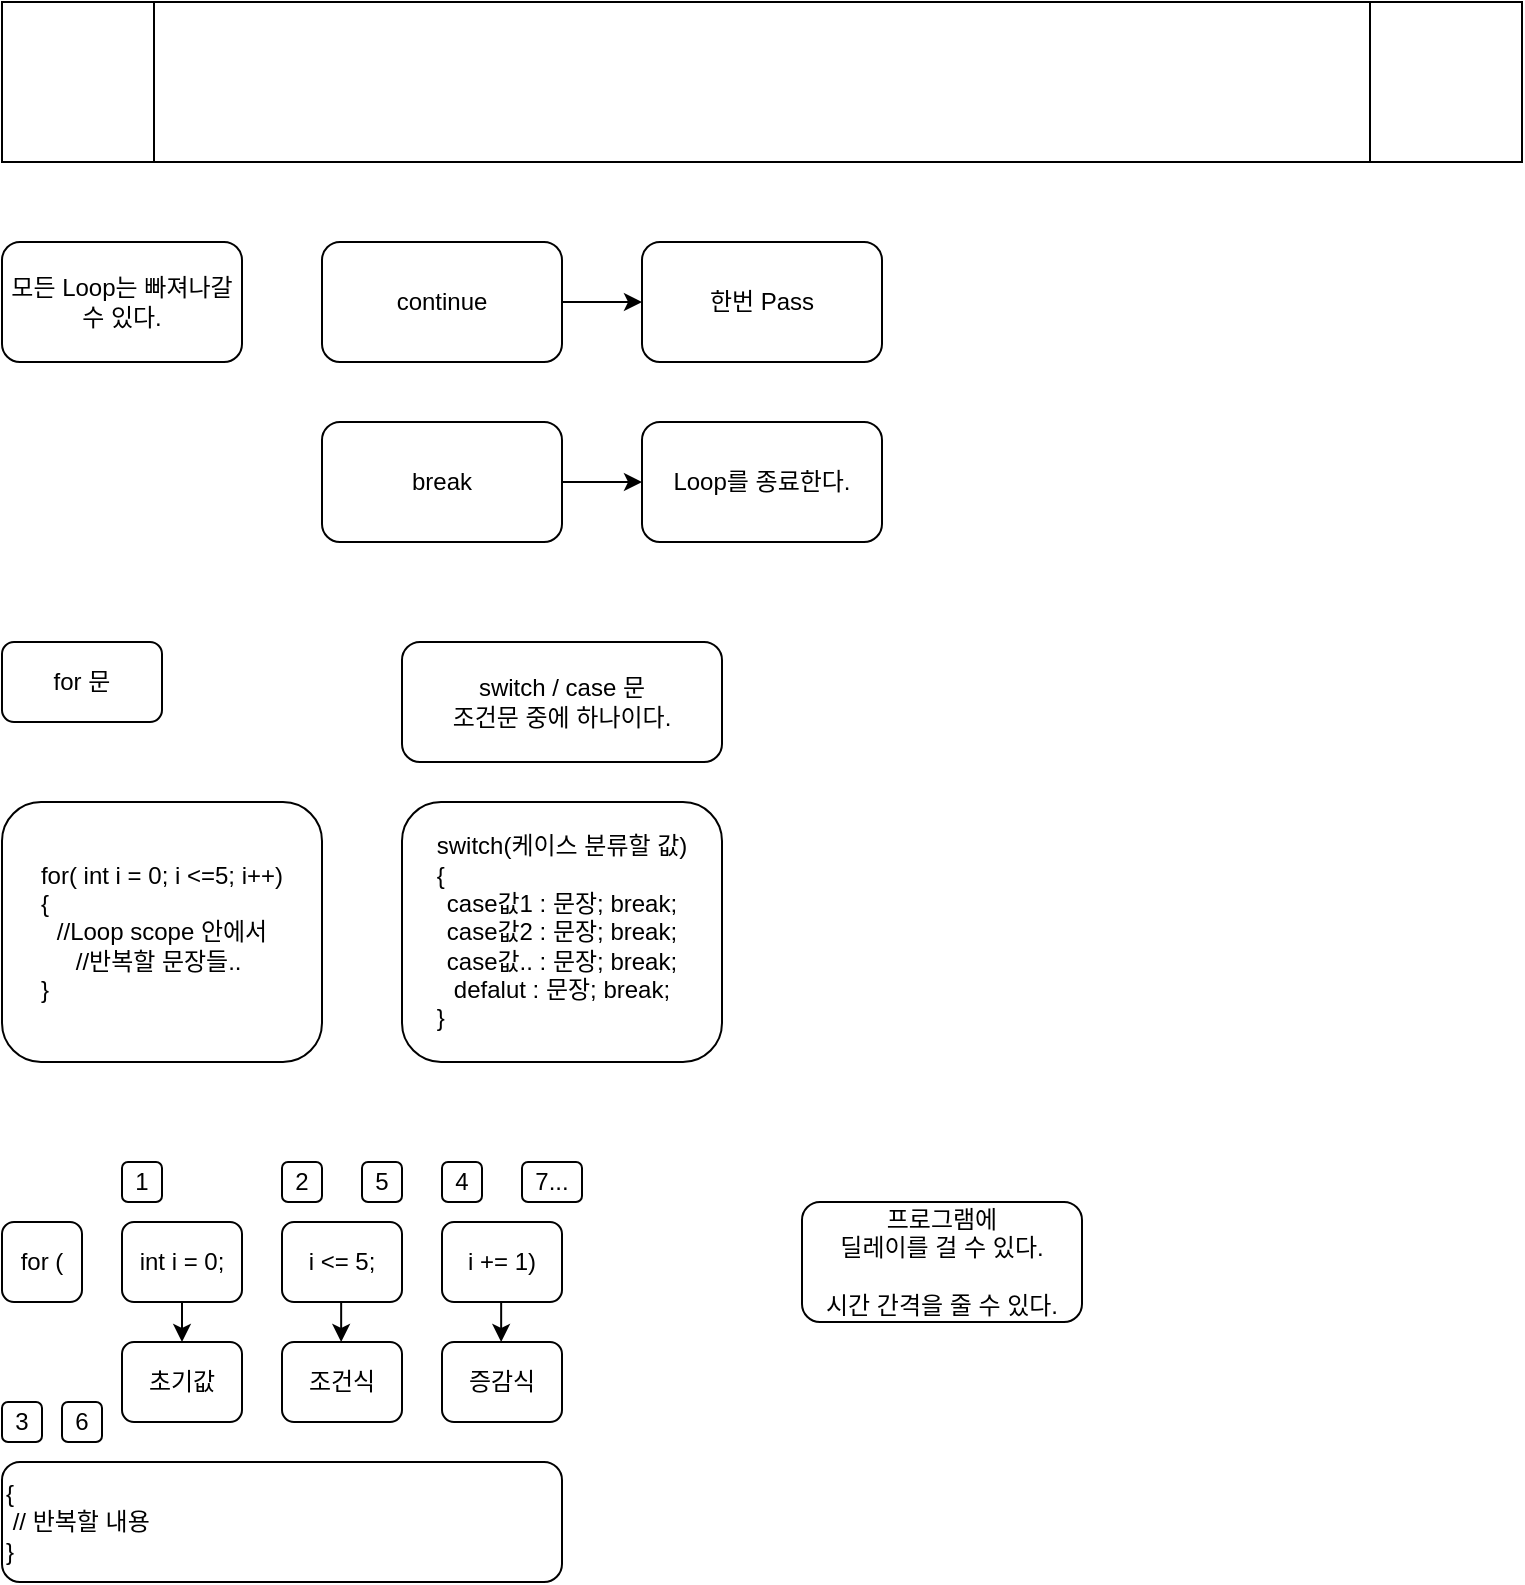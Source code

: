 <mxfile version="21.2.8" type="device">
  <diagram name="페이지-1" id="ZHiuODpmeiuMSzj_eD6K">
    <mxGraphModel dx="1182" dy="690" grid="1" gridSize="10" guides="1" tooltips="1" connect="1" arrows="1" fold="1" page="1" pageScale="1" pageWidth="827" pageHeight="1169" math="0" shadow="0">
      <root>
        <mxCell id="0" />
        <mxCell id="1" parent="0" />
        <mxCell id="rQ_WS04pOxfUHOawvxA--1" value="" style="shape=process;whiteSpace=wrap;html=1;backgroundOutline=1;" vertex="1" parent="1">
          <mxGeometry x="40" y="40" width="760" height="80" as="geometry" />
        </mxCell>
        <mxCell id="rQ_WS04pOxfUHOawvxA--2" value="모든 Loop는 빠져나갈&lt;br&gt;수 있다." style="rounded=1;whiteSpace=wrap;html=1;" vertex="1" parent="1">
          <mxGeometry x="40" y="160" width="120" height="60" as="geometry" />
        </mxCell>
        <mxCell id="rQ_WS04pOxfUHOawvxA--7" style="edgeStyle=orthogonalEdgeStyle;rounded=0;orthogonalLoop=1;jettySize=auto;html=1;entryX=0;entryY=0.5;entryDx=0;entryDy=0;" edge="1" parent="1" source="rQ_WS04pOxfUHOawvxA--3" target="rQ_WS04pOxfUHOawvxA--4">
          <mxGeometry relative="1" as="geometry" />
        </mxCell>
        <mxCell id="rQ_WS04pOxfUHOawvxA--3" value="continue" style="rounded=1;whiteSpace=wrap;html=1;" vertex="1" parent="1">
          <mxGeometry x="200" y="160" width="120" height="60" as="geometry" />
        </mxCell>
        <mxCell id="rQ_WS04pOxfUHOawvxA--4" value="한번 Pass" style="rounded=1;whiteSpace=wrap;html=1;" vertex="1" parent="1">
          <mxGeometry x="360" y="160" width="120" height="60" as="geometry" />
        </mxCell>
        <mxCell id="rQ_WS04pOxfUHOawvxA--8" style="edgeStyle=orthogonalEdgeStyle;rounded=0;orthogonalLoop=1;jettySize=auto;html=1;" edge="1" parent="1" source="rQ_WS04pOxfUHOawvxA--5" target="rQ_WS04pOxfUHOawvxA--6">
          <mxGeometry relative="1" as="geometry" />
        </mxCell>
        <mxCell id="rQ_WS04pOxfUHOawvxA--5" value="break" style="rounded=1;whiteSpace=wrap;html=1;" vertex="1" parent="1">
          <mxGeometry x="200" y="250" width="120" height="60" as="geometry" />
        </mxCell>
        <mxCell id="rQ_WS04pOxfUHOawvxA--6" value="Loop를 종료한다." style="rounded=1;whiteSpace=wrap;html=1;" vertex="1" parent="1">
          <mxGeometry x="360" y="250" width="120" height="60" as="geometry" />
        </mxCell>
        <mxCell id="rQ_WS04pOxfUHOawvxA--9" value="for 문" style="rounded=1;whiteSpace=wrap;html=1;" vertex="1" parent="1">
          <mxGeometry x="40" y="360" width="80" height="40" as="geometry" />
        </mxCell>
        <mxCell id="rQ_WS04pOxfUHOawvxA--10" value="switch / case 문&lt;br&gt;조건문 중에 하나이다." style="rounded=1;whiteSpace=wrap;html=1;" vertex="1" parent="1">
          <mxGeometry x="240" y="360" width="160" height="60" as="geometry" />
        </mxCell>
        <mxCell id="rQ_WS04pOxfUHOawvxA--11" value="switch(케이스 분류할 값)&lt;br&gt;&lt;div style=&quot;text-align: left;&quot;&gt;&lt;span style=&quot;background-color: initial;&quot;&gt;{&lt;/span&gt;&lt;/div&gt;&lt;div style=&quot;&quot;&gt;&lt;span style=&quot;background-color: initial;&quot;&gt;case값1 : 문장; break;&lt;/span&gt;&lt;/div&gt;&lt;div style=&quot;&quot;&gt;&lt;span style=&quot;background-color: initial;&quot;&gt;case값2 : 문장; break;&lt;/span&gt;&lt;/div&gt;case값.. : 문장; break;&lt;br&gt;defalut : 문장; break;&lt;br&gt;&lt;div style=&quot;text-align: left;&quot;&gt;&lt;span style=&quot;background-color: initial;&quot;&gt;}&lt;/span&gt;&lt;/div&gt;" style="rounded=1;whiteSpace=wrap;html=1;align=center;" vertex="1" parent="1">
          <mxGeometry x="240" y="440" width="160" height="130" as="geometry" />
        </mxCell>
        <mxCell id="rQ_WS04pOxfUHOawvxA--12" value="for( int i = 0; i &amp;lt;=5; i++)&lt;br&gt;&lt;div style=&quot;text-align: left;&quot;&gt;&lt;span style=&quot;background-color: initial;&quot;&gt;{&lt;/span&gt;&lt;/div&gt;//Loop scope 안에서&lt;br&gt;//반복할 문장들..&lt;span style=&quot;white-space: pre;&quot;&gt;	&lt;/span&gt;&lt;br&gt;&lt;div style=&quot;text-align: left;&quot;&gt;&lt;span style=&quot;background-color: initial;&quot;&gt;}&lt;/span&gt;&lt;/div&gt;" style="rounded=1;whiteSpace=wrap;html=1;align=center;" vertex="1" parent="1">
          <mxGeometry x="40" y="440" width="160" height="130" as="geometry" />
        </mxCell>
        <mxCell id="rQ_WS04pOxfUHOawvxA--13" value="for (" style="rounded=1;whiteSpace=wrap;html=1;" vertex="1" parent="1">
          <mxGeometry x="40" y="650" width="40" height="40" as="geometry" />
        </mxCell>
        <mxCell id="rQ_WS04pOxfUHOawvxA--14" value="int i = 0;" style="rounded=1;whiteSpace=wrap;html=1;" vertex="1" parent="1">
          <mxGeometry x="100" y="650" width="60" height="40" as="geometry" />
        </mxCell>
        <mxCell id="rQ_WS04pOxfUHOawvxA--15" value="i &amp;lt;= 5;" style="rounded=1;whiteSpace=wrap;html=1;" vertex="1" parent="1">
          <mxGeometry x="180" y="650" width="60" height="40" as="geometry" />
        </mxCell>
        <mxCell id="rQ_WS04pOxfUHOawvxA--16" value="i += 1)" style="rounded=1;whiteSpace=wrap;html=1;" vertex="1" parent="1">
          <mxGeometry x="260" y="650" width="60" height="40" as="geometry" />
        </mxCell>
        <mxCell id="rQ_WS04pOxfUHOawvxA--17" value="{&lt;br&gt;&lt;span style=&quot;white-space: pre;&quot;&gt;	&lt;/span&gt;// 반복할 내용&lt;br&gt;}" style="rounded=1;whiteSpace=wrap;html=1;align=left;" vertex="1" parent="1">
          <mxGeometry x="40" y="770" width="280" height="60" as="geometry" />
        </mxCell>
        <mxCell id="rQ_WS04pOxfUHOawvxA--18" value="초기값" style="rounded=1;whiteSpace=wrap;html=1;" vertex="1" parent="1">
          <mxGeometry x="100" y="710" width="60" height="40" as="geometry" />
        </mxCell>
        <mxCell id="rQ_WS04pOxfUHOawvxA--19" value="조건식" style="rounded=1;whiteSpace=wrap;html=1;" vertex="1" parent="1">
          <mxGeometry x="180" y="710" width="60" height="40" as="geometry" />
        </mxCell>
        <mxCell id="rQ_WS04pOxfUHOawvxA--20" value="증감식" style="rounded=1;whiteSpace=wrap;html=1;" vertex="1" parent="1">
          <mxGeometry x="260" y="710" width="60" height="40" as="geometry" />
        </mxCell>
        <mxCell id="rQ_WS04pOxfUHOawvxA--22" value="" style="endArrow=classic;html=1;rounded=0;exitX=0.5;exitY=1;exitDx=0;exitDy=0;entryX=0.5;entryY=0;entryDx=0;entryDy=0;" edge="1" parent="1" source="rQ_WS04pOxfUHOawvxA--14" target="rQ_WS04pOxfUHOawvxA--18">
          <mxGeometry width="50" height="50" relative="1" as="geometry">
            <mxPoint x="410" y="610" as="sourcePoint" />
            <mxPoint x="460" y="560" as="targetPoint" />
          </mxGeometry>
        </mxCell>
        <mxCell id="rQ_WS04pOxfUHOawvxA--23" value="" style="endArrow=classic;html=1;rounded=0;exitX=0.5;exitY=1;exitDx=0;exitDy=0;entryX=0.5;entryY=0;entryDx=0;entryDy=0;" edge="1" parent="1">
          <mxGeometry width="50" height="50" relative="1" as="geometry">
            <mxPoint x="209.58" y="690" as="sourcePoint" />
            <mxPoint x="209.58" y="710" as="targetPoint" />
          </mxGeometry>
        </mxCell>
        <mxCell id="rQ_WS04pOxfUHOawvxA--24" value="" style="endArrow=classic;html=1;rounded=0;exitX=0.5;exitY=1;exitDx=0;exitDy=0;entryX=0.5;entryY=0;entryDx=0;entryDy=0;" edge="1" parent="1">
          <mxGeometry width="50" height="50" relative="1" as="geometry">
            <mxPoint x="289.58" y="690" as="sourcePoint" />
            <mxPoint x="289.58" y="710" as="targetPoint" />
          </mxGeometry>
        </mxCell>
        <mxCell id="rQ_WS04pOxfUHOawvxA--25" value="1" style="rounded=1;whiteSpace=wrap;html=1;" vertex="1" parent="1">
          <mxGeometry x="100" y="620" width="20" height="20" as="geometry" />
        </mxCell>
        <mxCell id="rQ_WS04pOxfUHOawvxA--26" value="2" style="rounded=1;whiteSpace=wrap;html=1;" vertex="1" parent="1">
          <mxGeometry x="180" y="620" width="20" height="20" as="geometry" />
        </mxCell>
        <mxCell id="rQ_WS04pOxfUHOawvxA--27" value="4" style="rounded=1;whiteSpace=wrap;html=1;" vertex="1" parent="1">
          <mxGeometry x="260" y="620" width="20" height="20" as="geometry" />
        </mxCell>
        <mxCell id="rQ_WS04pOxfUHOawvxA--30" value="3" style="rounded=1;whiteSpace=wrap;html=1;" vertex="1" parent="1">
          <mxGeometry x="40" y="740" width="20" height="20" as="geometry" />
        </mxCell>
        <mxCell id="rQ_WS04pOxfUHOawvxA--31" value="6" style="rounded=1;whiteSpace=wrap;html=1;" vertex="1" parent="1">
          <mxGeometry x="70" y="740" width="20" height="20" as="geometry" />
        </mxCell>
        <mxCell id="rQ_WS04pOxfUHOawvxA--32" value="7..." style="rounded=1;whiteSpace=wrap;html=1;" vertex="1" parent="1">
          <mxGeometry x="300" y="620" width="30" height="20" as="geometry" />
        </mxCell>
        <mxCell id="rQ_WS04pOxfUHOawvxA--33" value="5" style="rounded=1;whiteSpace=wrap;html=1;" vertex="1" parent="1">
          <mxGeometry x="220" y="620" width="20" height="20" as="geometry" />
        </mxCell>
        <mxCell id="rQ_WS04pOxfUHOawvxA--34" value="프로그램에&lt;br&gt;딜레이를 걸 수 있다.&lt;br&gt;&lt;br&gt;시간 간격을 줄 수 있다." style="rounded=1;whiteSpace=wrap;html=1;align=center;" vertex="1" parent="1">
          <mxGeometry x="440" y="640" width="140" height="60" as="geometry" />
        </mxCell>
      </root>
    </mxGraphModel>
  </diagram>
</mxfile>
